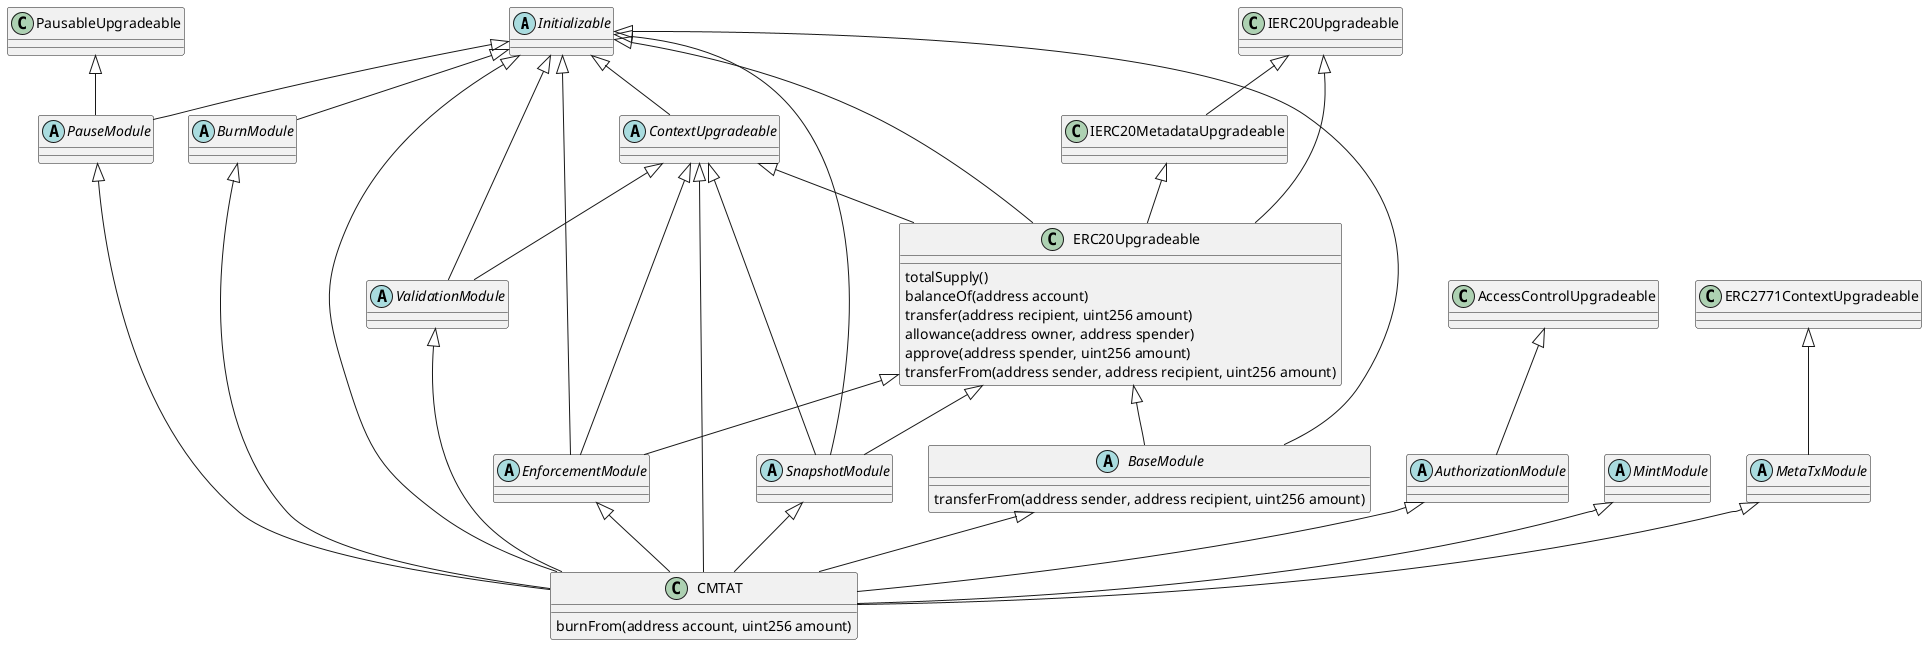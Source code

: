@startuml

' ERC721 <|-- CMTAT

abstract Initializable

abstract ContextUpgradeable
Initializable <|-- ContextUpgradeable

abstract BaseModule
Initializable <|-- BaseModule
ERC20Upgradeable <|-- BaseModule

abstract AuthorizationModule
AccessControlUpgradeable <|-- AuthorizationModule

abstract PauseModule
Initializable <|-- PauseModule
PausableUpgradeable <|-- PauseModule

abstract MintModule

abstract BurnModule
Initializable <|-- BurnModule

abstract EnforcementModule
Initializable <|-- EnforcementModule
ContextUpgradeable <|-- EnforcementModule
ERC20Upgradeable <|-- EnforcementModule

abstract ValidationModule
Initializable <|-- ValidationModule
ContextUpgradeable <|-- ValidationModule

abstract MetaTxModule
ERC2771ContextUpgradeable <|-- MetaTxModule

abstract SnapshotModule
Initializable <|-- SnapshotModule
ContextUpgradeable <|-- SnapshotModule
ERC20Upgradeable <|-- SnapshotModule


IERC20Upgradeable <|-- ERC20Upgradeable
Initializable <|-- ERC20Upgradeable
ContextUpgradeable <|-- ERC20Upgradeable
IERC20MetadataUpgradeable <|-- ERC20Upgradeable

IERC20Upgradeable <|-- IERC20MetadataUpgradeable

Initializable <|-- CMTAT
ContextUpgradeable <|-- CMTAT
BaseModule <|-- CMTAT
AuthorizationModule <|-- CMTAT
PauseModule <|-- CMTAT
MintModule <|-- CMTAT
BurnModule <|-- CMTAT
EnforcementModule <|-- CMTAT
ValidationModule <|-- CMTAT
MetaTxModule <|-- CMTAT
SnapshotModule <|-- CMTAT

CMTAT : burnFrom(address account, uint256 amount)

BaseModule : transferFrom(address sender, address recipient, uint256 amount)

ERC20Upgradeable : totalSupply()
ERC20Upgradeable : balanceOf(address account)
ERC20Upgradeable : transfer(address recipient, uint256 amount)
ERC20Upgradeable : allowance(address owner, address spender)
ERC20Upgradeable : approve(address spender, uint256 amount)
ERC20Upgradeable : transferFrom(address sender, address recipient, uint256 amount)


@enduml
